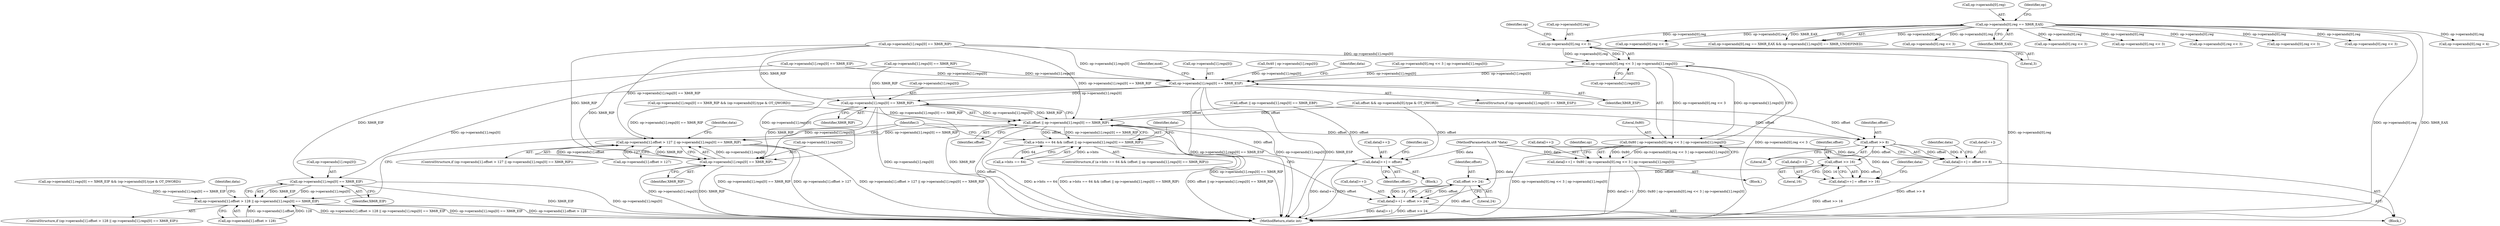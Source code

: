 digraph "0_radare2_f17bfd9f1da05f30f23a4dd05e9d2363e1406948@array" {
"1002921" [label="(Call,op->operands[0].reg << 3)"];
"1002031" [label="(Call,op->operands[0].reg == X86R_EAX)"];
"1002920" [label="(Call,op->operands[0].reg << 3 | op->operands[1].regs[0])"];
"1002918" [label="(Call,0x80 | op->operands[0].reg << 3 | op->operands[1].regs[0])"];
"1002913" [label="(Call,data[l++] = 0x80 | op->operands[0].reg << 3 | op->operands[1].regs[0])"];
"1003063" [label="(Call,op->operands[1].regs[0] == X86R_ESP)"];
"1003103" [label="(Call,op->operands[1].regs[0] == X86R_EIP)"];
"1003093" [label="(Call,op->operands[1].offset > 128 || op->operands[1].regs[0] == X86R_EIP)"];
"1003149" [label="(Call,op->operands[1].regs[0] == X86R_RIP)"];
"1003147" [label="(Call,offset || op->operands[1].regs[0] == X86R_RIP)"];
"1003141" [label="(Call,a->bits == 64 && (offset || op->operands[1].regs[0] == X86R_RIP))"];
"1003161" [label="(Call,data[l++] = offset)"];
"1003168" [label="(Call,op->operands[1].offset > 127 || op->operands[1].regs[0] == X86R_RIP)"];
"1003195" [label="(Call,offset >> 8)"];
"1003190" [label="(Call,data[l++] = offset >> 8)"];
"1003203" [label="(Call,offset >> 16)"];
"1003198" [label="(Call,data[l++] = offset >> 16)"];
"1003211" [label="(Call,offset >> 24)"];
"1003206" [label="(Call,data[l++] = offset >> 24)"];
"1003178" [label="(Call,op->operands[1].regs[0] == X86R_RIP)"];
"1002929" [label="(Literal,3)"];
"1003211" [label="(Call,offset >> 24)"];
"1002032" [label="(Call,op->operands[0].reg)"];
"1003150" [label="(Call,op->operands[1].regs[0])"];
"1003161" [label="(Call,data[l++] = offset)"];
"1003166" [label="(Identifier,offset)"];
"1002831" [label="(Call,offset || op->operands[1].regs[0] == X86R_EBP)"];
"1002045" [label="(Identifier,op)"];
"1003207" [label="(Call,data[l++])"];
"1002920" [label="(Call,op->operands[0].reg << 3 | op->operands[1].regs[0])"];
"1003208" [label="(Identifier,data)"];
"1002201" [label="(Call,op->operands[0].reg < 4)"];
"1003005" [label="(Call,op->operands[1].regs[0] == X86R_RIP)"];
"1003093" [label="(Call,op->operands[1].offset > 128 || op->operands[1].regs[0] == X86R_EIP)"];
"1003043" [label="(Call,op->operands[0].reg << 3 | op->operands[1].regs[0])"];
"1003189" [label="(Block,)"];
"1002919" [label="(Literal,0x80)"];
"1003083" [label="(Identifier,mod)"];
"1003199" [label="(Call,data[l++])"];
"1002229" [label="(Call,op->operands[0].reg << 3)"];
"1003149" [label="(Call,op->operands[1].regs[0] == X86R_RIP)"];
"1003159" [label="(Identifier,X86R_RIP)"];
"1003216" [label="(MethodReturn,static int)"];
"1002930" [label="(Call,op->operands[1].regs[0])"];
"1003160" [label="(Block,)"];
"1003197" [label="(Literal,8)"];
"1003073" [label="(Identifier,X86R_ESP)"];
"1002882" [label="(Call,op->operands[1].regs[0] == X86R_RIP)"];
"1003167" [label="(ControlStructure,if (op->operands[1].offset > 127 || op->operands[1].regs[0] == X86R_RIP))"];
"1002913" [label="(Call,data[l++] = 0x80 | op->operands[0].reg << 3 | op->operands[1].regs[0])"];
"1003168" [label="(Call,op->operands[1].offset > 127 || op->operands[1].regs[0] == X86R_RIP)"];
"1002934" [label="(Identifier,op)"];
"1002975" [label="(Call,op->operands[1].regs[0] == X86R_EIP)"];
"1003104" [label="(Call,op->operands[1].regs[0])"];
"1002914" [label="(Call,data[l++])"];
"1003212" [label="(Identifier,offset)"];
"1003205" [label="(Literal,16)"];
"1003062" [label="(ControlStructure,if (op->operands[1].regs[0] == X86R_ESP))"];
"1003142" [label="(Call,a->bits == 64)"];
"1003192" [label="(Identifier,data)"];
"1003198" [label="(Call,data[l++] = offset >> 16)"];
"1003190" [label="(Call,data[l++] = offset >> 8)"];
"1002030" [label="(Call,op->operands[0].reg == X86R_EAX && op->operands[1].regs[0] == X86R_UNDEFINED)"];
"1000104" [label="(MethodParameterIn,ut8 *data)"];
"1002562" [label="(Call,op->operands[0].reg << 3)"];
"1002031" [label="(Call,op->operands[0].reg == X86R_EAX)"];
"1002039" [label="(Identifier,X86R_EAX)"];
"1003162" [label="(Call,data[l++])"];
"1003064" [label="(Call,op->operands[1].regs[0])"];
"1002946" [label="(Call,0x40 | op->operands[1].regs[0])"];
"1003103" [label="(Call,op->operands[1].regs[0] == X86R_EIP)"];
"1002974" [label="(Call,op->operands[1].regs[0] == X86R_EIP && (op->operands[0].type & OT_DWORD))"];
"1003203" [label="(Call,offset >> 16)"];
"1002962" [label="(Identifier,op)"];
"1003147" [label="(Call,offset || op->operands[1].regs[0] == X86R_RIP)"];
"1003200" [label="(Identifier,data)"];
"1003141" [label="(Call,a->bits == 64 && (offset || op->operands[1].regs[0] == X86R_RIP))"];
"1003117" [label="(Identifier,data)"];
"1003179" [label="(Call,op->operands[1].regs[0])"];
"1002921" [label="(Call,op->operands[0].reg << 3)"];
"1003188" [label="(Identifier,X86R_RIP)"];
"1003178" [label="(Call,op->operands[1].regs[0] == X86R_RIP)"];
"1003004" [label="(Call,op->operands[1].regs[0] == X86R_RIP && (op->operands[0].type & OT_QWORD))"];
"1002311" [label="(Call,op->operands[0].reg << 3)"];
"1002918" [label="(Call,0x80 | op->operands[0].reg << 3 | op->operands[1].regs[0])"];
"1003140" [label="(ControlStructure,if (a->bits == 64 && (offset || op->operands[1].regs[0] == X86R_RIP)))"];
"1003215" [label="(Identifier,l)"];
"1003196" [label="(Identifier,offset)"];
"1003163" [label="(Identifier,data)"];
"1003206" [label="(Call,data[l++] = offset >> 24)"];
"1003213" [label="(Literal,24)"];
"1003204" [label="(Identifier,offset)"];
"1003044" [label="(Call,op->operands[0].reg << 3)"];
"1002912" [label="(Block,)"];
"1002586" [label="(Call,op->operands[0].reg << 3)"];
"1003173" [label="(Identifier,op)"];
"1002869" [label="(Call,offset && op->operands[0].type & OT_QWORD)"];
"1003191" [label="(Call,data[l++])"];
"1003063" [label="(Call,op->operands[1].regs[0] == X86R_ESP)"];
"1002647" [label="(Call,op->operands[0].reg << 3)"];
"1003077" [label="(Identifier,data)"];
"1003113" [label="(Identifier,X86R_EIP)"];
"1003094" [label="(Call,op->operands[1].offset > 128)"];
"1002792" [label="(Call,op->operands[0].reg << 3)"];
"1003148" [label="(Identifier,offset)"];
"1003169" [label="(Call,op->operands[1].offset > 127)"];
"1002922" [label="(Call,op->operands[0].reg)"];
"1003092" [label="(ControlStructure,if (op->operands[1].offset > 128 || op->operands[1].regs[0] == X86R_EIP))"];
"1003195" [label="(Call,offset >> 8)"];
"1002921" -> "1002920"  [label="AST: "];
"1002921" -> "1002929"  [label="CFG: "];
"1002922" -> "1002921"  [label="AST: "];
"1002929" -> "1002921"  [label="AST: "];
"1002934" -> "1002921"  [label="CFG: "];
"1002921" -> "1003216"  [label="DDG: op->operands[0].reg"];
"1002921" -> "1002920"  [label="DDG: op->operands[0].reg"];
"1002921" -> "1002920"  [label="DDG: 3"];
"1002031" -> "1002921"  [label="DDG: op->operands[0].reg"];
"1002031" -> "1002030"  [label="AST: "];
"1002031" -> "1002039"  [label="CFG: "];
"1002032" -> "1002031"  [label="AST: "];
"1002039" -> "1002031"  [label="AST: "];
"1002045" -> "1002031"  [label="CFG: "];
"1002030" -> "1002031"  [label="CFG: "];
"1002031" -> "1003216"  [label="DDG: op->operands[0].reg"];
"1002031" -> "1003216"  [label="DDG: X86R_EAX"];
"1002031" -> "1002030"  [label="DDG: op->operands[0].reg"];
"1002031" -> "1002030"  [label="DDG: X86R_EAX"];
"1002031" -> "1002201"  [label="DDG: op->operands[0].reg"];
"1002031" -> "1002229"  [label="DDG: op->operands[0].reg"];
"1002031" -> "1002311"  [label="DDG: op->operands[0].reg"];
"1002031" -> "1002562"  [label="DDG: op->operands[0].reg"];
"1002031" -> "1002586"  [label="DDG: op->operands[0].reg"];
"1002031" -> "1002647"  [label="DDG: op->operands[0].reg"];
"1002031" -> "1002792"  [label="DDG: op->operands[0].reg"];
"1002031" -> "1003044"  [label="DDG: op->operands[0].reg"];
"1002920" -> "1002918"  [label="AST: "];
"1002920" -> "1002930"  [label="CFG: "];
"1002930" -> "1002920"  [label="AST: "];
"1002918" -> "1002920"  [label="CFG: "];
"1002920" -> "1003216"  [label="DDG: op->operands[0].reg << 3"];
"1002920" -> "1002918"  [label="DDG: op->operands[0].reg << 3"];
"1002920" -> "1002918"  [label="DDG: op->operands[1].regs[0]"];
"1002882" -> "1002920"  [label="DDG: op->operands[1].regs[0]"];
"1002920" -> "1003063"  [label="DDG: op->operands[1].regs[0]"];
"1002918" -> "1002913"  [label="AST: "];
"1002919" -> "1002918"  [label="AST: "];
"1002913" -> "1002918"  [label="CFG: "];
"1002918" -> "1003216"  [label="DDG: op->operands[0].reg << 3 | op->operands[1].regs[0]"];
"1002918" -> "1002913"  [label="DDG: 0x80"];
"1002918" -> "1002913"  [label="DDG: op->operands[0].reg << 3 | op->operands[1].regs[0]"];
"1002913" -> "1002912"  [label="AST: "];
"1002914" -> "1002913"  [label="AST: "];
"1002962" -> "1002913"  [label="CFG: "];
"1002913" -> "1003216"  [label="DDG: data[l++]"];
"1002913" -> "1003216"  [label="DDG: 0x80 | op->operands[0].reg << 3 | op->operands[1].regs[0]"];
"1000104" -> "1002913"  [label="DDG: data"];
"1003063" -> "1003062"  [label="AST: "];
"1003063" -> "1003073"  [label="CFG: "];
"1003064" -> "1003063"  [label="AST: "];
"1003073" -> "1003063"  [label="AST: "];
"1003077" -> "1003063"  [label="CFG: "];
"1003083" -> "1003063"  [label="CFG: "];
"1003063" -> "1003216"  [label="DDG: op->operands[1].regs[0]"];
"1003063" -> "1003216"  [label="DDG: X86R_ESP"];
"1003063" -> "1003216"  [label="DDG: op->operands[1].regs[0] == X86R_ESP"];
"1003043" -> "1003063"  [label="DDG: op->operands[1].regs[0]"];
"1002946" -> "1003063"  [label="DDG: op->operands[1].regs[0]"];
"1003005" -> "1003063"  [label="DDG: op->operands[1].regs[0]"];
"1002882" -> "1003063"  [label="DDG: op->operands[1].regs[0]"];
"1002975" -> "1003063"  [label="DDG: op->operands[1].regs[0]"];
"1003063" -> "1003103"  [label="DDG: op->operands[1].regs[0]"];
"1003063" -> "1003149"  [label="DDG: op->operands[1].regs[0]"];
"1003063" -> "1003178"  [label="DDG: op->operands[1].regs[0]"];
"1003103" -> "1003093"  [label="AST: "];
"1003103" -> "1003113"  [label="CFG: "];
"1003104" -> "1003103"  [label="AST: "];
"1003113" -> "1003103"  [label="AST: "];
"1003093" -> "1003103"  [label="CFG: "];
"1003103" -> "1003216"  [label="DDG: op->operands[1].regs[0]"];
"1003103" -> "1003216"  [label="DDG: X86R_EIP"];
"1003103" -> "1003093"  [label="DDG: op->operands[1].regs[0]"];
"1003103" -> "1003093"  [label="DDG: X86R_EIP"];
"1002975" -> "1003103"  [label="DDG: X86R_EIP"];
"1003093" -> "1003092"  [label="AST: "];
"1003093" -> "1003094"  [label="CFG: "];
"1003094" -> "1003093"  [label="AST: "];
"1003117" -> "1003093"  [label="CFG: "];
"1003215" -> "1003093"  [label="CFG: "];
"1003093" -> "1003216"  [label="DDG: op->operands[1].offset > 128"];
"1003093" -> "1003216"  [label="DDG: op->operands[1].offset > 128 || op->operands[1].regs[0] == X86R_EIP"];
"1003093" -> "1003216"  [label="DDG: op->operands[1].regs[0] == X86R_EIP"];
"1003094" -> "1003093"  [label="DDG: op->operands[1].offset"];
"1003094" -> "1003093"  [label="DDG: 128"];
"1002974" -> "1003093"  [label="DDG: op->operands[1].regs[0] == X86R_EIP"];
"1003149" -> "1003147"  [label="AST: "];
"1003149" -> "1003159"  [label="CFG: "];
"1003150" -> "1003149"  [label="AST: "];
"1003159" -> "1003149"  [label="AST: "];
"1003147" -> "1003149"  [label="CFG: "];
"1003149" -> "1003216"  [label="DDG: op->operands[1].regs[0]"];
"1003149" -> "1003216"  [label="DDG: X86R_RIP"];
"1003149" -> "1003147"  [label="DDG: op->operands[1].regs[0]"];
"1003149" -> "1003147"  [label="DDG: X86R_RIP"];
"1002882" -> "1003149"  [label="DDG: X86R_RIP"];
"1003005" -> "1003149"  [label="DDG: X86R_RIP"];
"1003149" -> "1003178"  [label="DDG: op->operands[1].regs[0]"];
"1003149" -> "1003178"  [label="DDG: X86R_RIP"];
"1003147" -> "1003141"  [label="AST: "];
"1003147" -> "1003148"  [label="CFG: "];
"1003148" -> "1003147"  [label="AST: "];
"1003141" -> "1003147"  [label="CFG: "];
"1003147" -> "1003216"  [label="DDG: op->operands[1].regs[0] == X86R_RIP"];
"1003147" -> "1003216"  [label="DDG: offset"];
"1003147" -> "1003141"  [label="DDG: offset"];
"1003147" -> "1003141"  [label="DDG: op->operands[1].regs[0] == X86R_RIP"];
"1002831" -> "1003147"  [label="DDG: offset"];
"1002869" -> "1003147"  [label="DDG: offset"];
"1002882" -> "1003147"  [label="DDG: op->operands[1].regs[0] == X86R_RIP"];
"1003004" -> "1003147"  [label="DDG: op->operands[1].regs[0] == X86R_RIP"];
"1003147" -> "1003161"  [label="DDG: offset"];
"1003147" -> "1003168"  [label="DDG: op->operands[1].regs[0] == X86R_RIP"];
"1003147" -> "1003195"  [label="DDG: offset"];
"1003141" -> "1003140"  [label="AST: "];
"1003141" -> "1003142"  [label="CFG: "];
"1003142" -> "1003141"  [label="AST: "];
"1003163" -> "1003141"  [label="CFG: "];
"1003215" -> "1003141"  [label="CFG: "];
"1003141" -> "1003216"  [label="DDG: a->bits == 64 && (offset || op->operands[1].regs[0] == X86R_RIP)"];
"1003141" -> "1003216"  [label="DDG: offset || op->operands[1].regs[0] == X86R_RIP"];
"1003141" -> "1003216"  [label="DDG: a->bits == 64"];
"1003142" -> "1003141"  [label="DDG: a->bits"];
"1003142" -> "1003141"  [label="DDG: 64"];
"1003161" -> "1003160"  [label="AST: "];
"1003161" -> "1003166"  [label="CFG: "];
"1003162" -> "1003161"  [label="AST: "];
"1003166" -> "1003161"  [label="AST: "];
"1003173" -> "1003161"  [label="CFG: "];
"1003161" -> "1003216"  [label="DDG: data[l++]"];
"1003161" -> "1003216"  [label="DDG: offset"];
"1002831" -> "1003161"  [label="DDG: offset"];
"1002869" -> "1003161"  [label="DDG: offset"];
"1000104" -> "1003161"  [label="DDG: data"];
"1003168" -> "1003167"  [label="AST: "];
"1003168" -> "1003169"  [label="CFG: "];
"1003168" -> "1003178"  [label="CFG: "];
"1003169" -> "1003168"  [label="AST: "];
"1003178" -> "1003168"  [label="AST: "];
"1003192" -> "1003168"  [label="CFG: "];
"1003215" -> "1003168"  [label="CFG: "];
"1003168" -> "1003216"  [label="DDG: op->operands[1].offset > 127"];
"1003168" -> "1003216"  [label="DDG: op->operands[1].offset > 127 || op->operands[1].regs[0] == X86R_RIP"];
"1003168" -> "1003216"  [label="DDG: op->operands[1].regs[0] == X86R_RIP"];
"1003169" -> "1003168"  [label="DDG: op->operands[1].offset"];
"1003169" -> "1003168"  [label="DDG: 127"];
"1002882" -> "1003168"  [label="DDG: op->operands[1].regs[0] == X86R_RIP"];
"1003004" -> "1003168"  [label="DDG: op->operands[1].regs[0] == X86R_RIP"];
"1003178" -> "1003168"  [label="DDG: op->operands[1].regs[0]"];
"1003178" -> "1003168"  [label="DDG: X86R_RIP"];
"1003195" -> "1003190"  [label="AST: "];
"1003195" -> "1003197"  [label="CFG: "];
"1003196" -> "1003195"  [label="AST: "];
"1003197" -> "1003195"  [label="AST: "];
"1003190" -> "1003195"  [label="CFG: "];
"1003195" -> "1003190"  [label="DDG: offset"];
"1003195" -> "1003190"  [label="DDG: 8"];
"1002831" -> "1003195"  [label="DDG: offset"];
"1002869" -> "1003195"  [label="DDG: offset"];
"1003195" -> "1003203"  [label="DDG: offset"];
"1003190" -> "1003189"  [label="AST: "];
"1003191" -> "1003190"  [label="AST: "];
"1003200" -> "1003190"  [label="CFG: "];
"1003190" -> "1003216"  [label="DDG: offset >> 8"];
"1000104" -> "1003190"  [label="DDG: data"];
"1003203" -> "1003198"  [label="AST: "];
"1003203" -> "1003205"  [label="CFG: "];
"1003204" -> "1003203"  [label="AST: "];
"1003205" -> "1003203"  [label="AST: "];
"1003198" -> "1003203"  [label="CFG: "];
"1003203" -> "1003198"  [label="DDG: offset"];
"1003203" -> "1003198"  [label="DDG: 16"];
"1003203" -> "1003211"  [label="DDG: offset"];
"1003198" -> "1003189"  [label="AST: "];
"1003199" -> "1003198"  [label="AST: "];
"1003208" -> "1003198"  [label="CFG: "];
"1003198" -> "1003216"  [label="DDG: offset >> 16"];
"1000104" -> "1003198"  [label="DDG: data"];
"1003211" -> "1003206"  [label="AST: "];
"1003211" -> "1003213"  [label="CFG: "];
"1003212" -> "1003211"  [label="AST: "];
"1003213" -> "1003211"  [label="AST: "];
"1003206" -> "1003211"  [label="CFG: "];
"1003211" -> "1003216"  [label="DDG: offset"];
"1003211" -> "1003206"  [label="DDG: offset"];
"1003211" -> "1003206"  [label="DDG: 24"];
"1003206" -> "1003189"  [label="AST: "];
"1003207" -> "1003206"  [label="AST: "];
"1003215" -> "1003206"  [label="CFG: "];
"1003206" -> "1003216"  [label="DDG: data[l++]"];
"1003206" -> "1003216"  [label="DDG: offset >> 24"];
"1000104" -> "1003206"  [label="DDG: data"];
"1003178" -> "1003188"  [label="CFG: "];
"1003179" -> "1003178"  [label="AST: "];
"1003188" -> "1003178"  [label="AST: "];
"1003178" -> "1003216"  [label="DDG: X86R_RIP"];
"1003178" -> "1003216"  [label="DDG: op->operands[1].regs[0]"];
"1002882" -> "1003178"  [label="DDG: X86R_RIP"];
"1003005" -> "1003178"  [label="DDG: X86R_RIP"];
}

